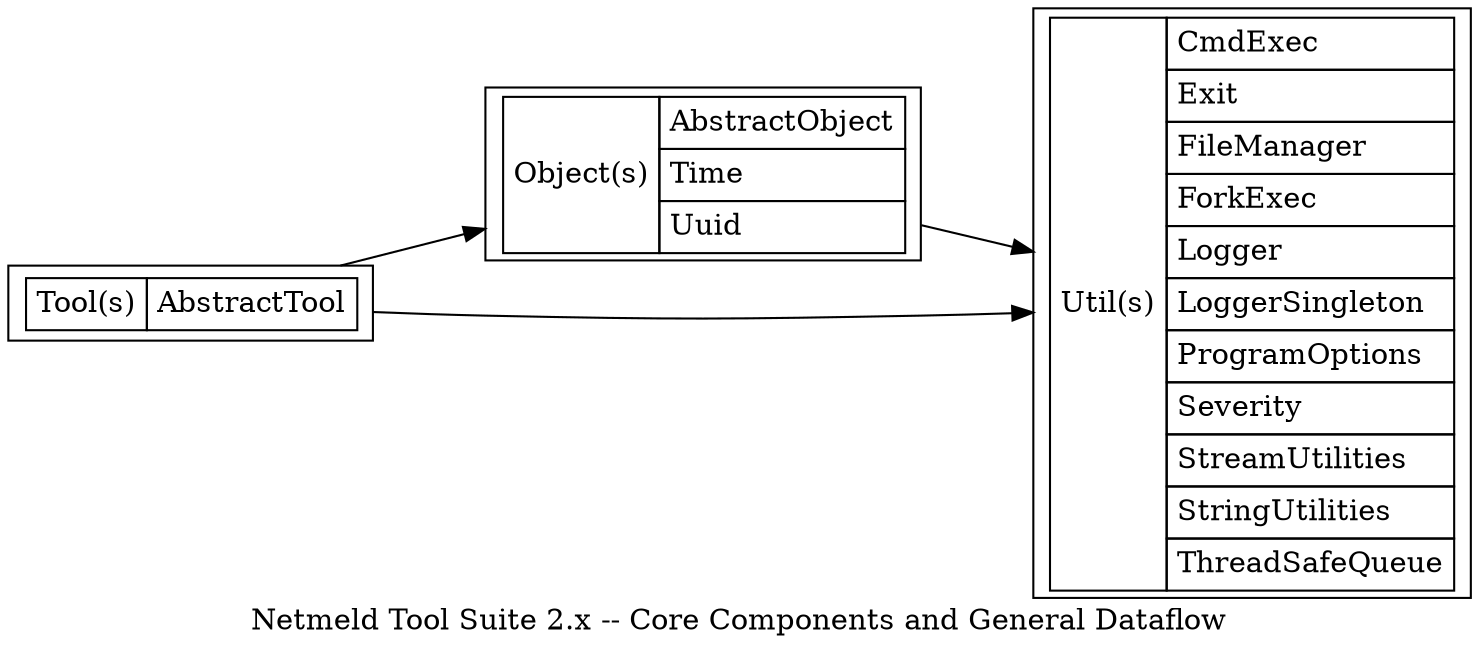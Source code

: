 digraph netmeld {
  rankdir=LR;
  nodesep=0.75;
  ranksep=0.75;
  newrank=true;
  splines=spline;
  compound=true;
  concentrate=true;

  label="Netmeld Tool Suite 2.x -- Core Components and General Dataflow";

  // find core -iname "*.hpp" | sort -u
  // find common/utils/ -iname "*.hpp" -printf '%f\n' | sed -e 's/.hpp//g' | sort -u | sed -e 's/\(.*\)/<tr><td align="left">\1<\/td><\/tr>/g'

  node [shape=rectangle];
  objects [label=<
    <table border="0" cellborder="1" cellspacing="0" cellpadding="4">
      <tr><td rowspan="4">Object(s)</td></tr>
      <tr><td align="left">AbstractObject</td></tr>
      <tr><td align="left">Time</td></tr>
      <tr><td align="left">Uuid</td></tr>
    </table>>];
  tools [label=<
    <table border="0" cellborder="1" cellspacing="0" cellpadding="4">
      <tr><td rowspan="2">Tool(s)</td></tr>
      <tr><td align="left">AbstractTool</td></tr>
    </table>>];
  utils [label=<
    <table border="0" cellborder="1" cellspacing="0" cellpadding="4">
      <tr><td rowspan="12">Util(s)</td></tr>
      <tr><td align="left">CmdExec</td></tr>
      <tr><td align="left">Exit</td></tr>
      <tr><td align="left">FileManager</td></tr>
      <tr><td align="left">ForkExec</td></tr>
      <tr><td align="left">Logger</td></tr>
      <tr><td align="left">LoggerSingleton</td></tr>
      <tr><td align="left">ProgramOptions</td></tr>
      <tr><td align="left">Severity</td></tr>
      <tr><td align="left">StreamUtilities</td></tr>
      <tr><td align="left">StringUtilities</td></tr>
      <tr><td align="left">ThreadSafeQueue</td></tr>
    </table>>];

  tools->{objects utils};
  objects->utils;
}
